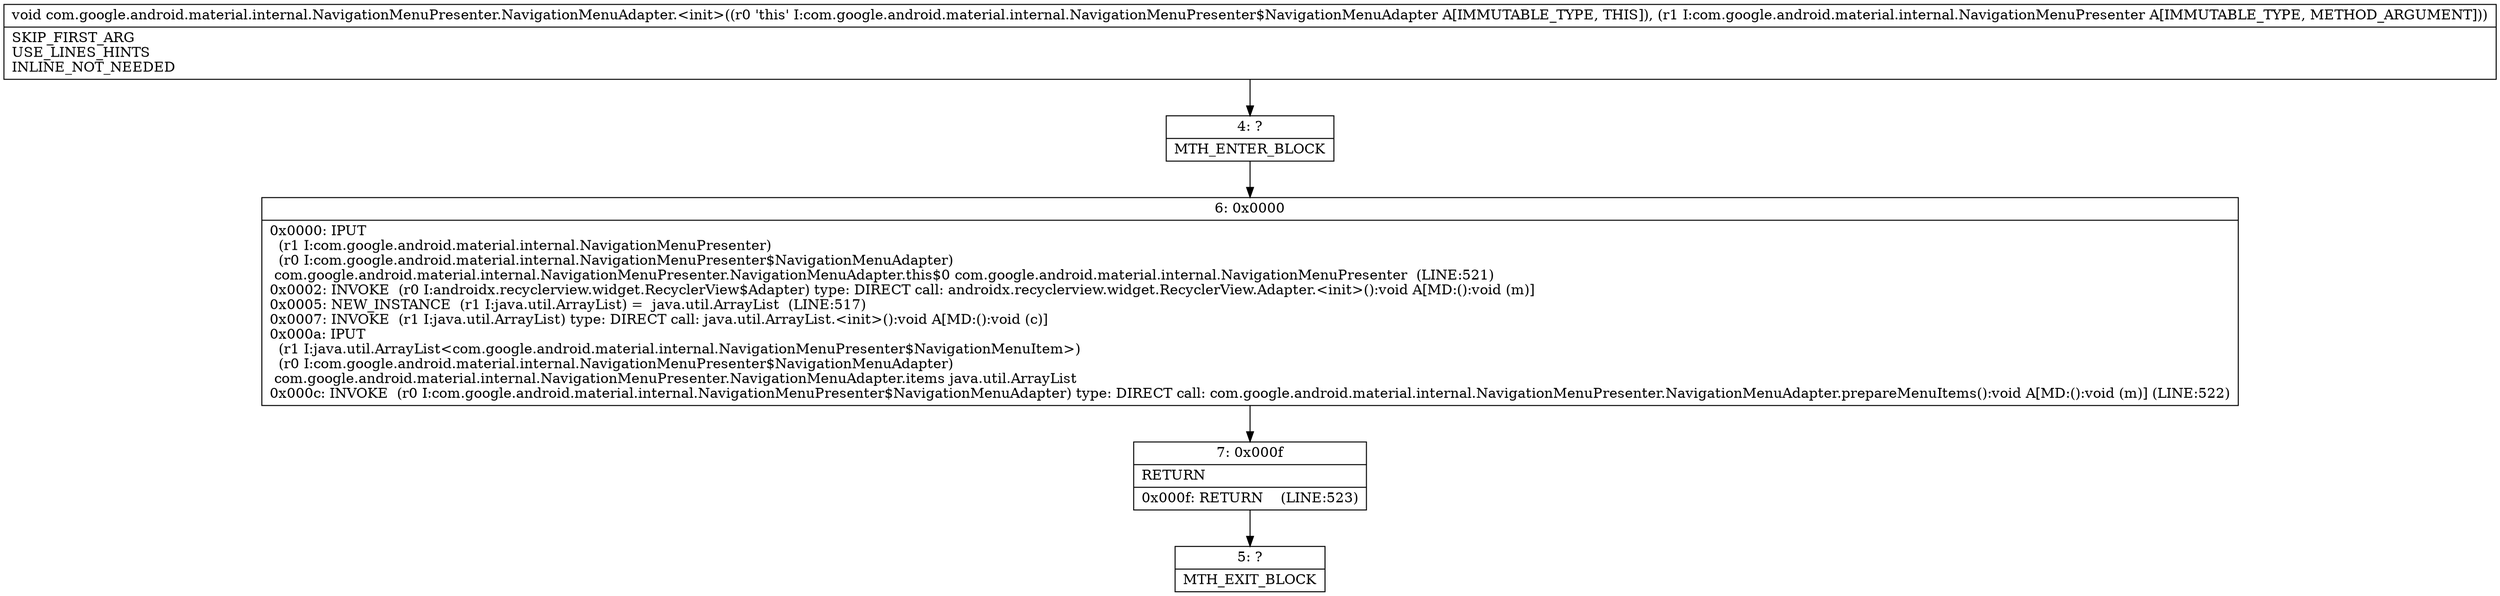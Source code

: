 digraph "CFG forcom.google.android.material.internal.NavigationMenuPresenter.NavigationMenuAdapter.\<init\>(Lcom\/google\/android\/material\/internal\/NavigationMenuPresenter;)V" {
Node_4 [shape=record,label="{4\:\ ?|MTH_ENTER_BLOCK\l}"];
Node_6 [shape=record,label="{6\:\ 0x0000|0x0000: IPUT  \l  (r1 I:com.google.android.material.internal.NavigationMenuPresenter)\l  (r0 I:com.google.android.material.internal.NavigationMenuPresenter$NavigationMenuAdapter)\l com.google.android.material.internal.NavigationMenuPresenter.NavigationMenuAdapter.this$0 com.google.android.material.internal.NavigationMenuPresenter  (LINE:521)\l0x0002: INVOKE  (r0 I:androidx.recyclerview.widget.RecyclerView$Adapter) type: DIRECT call: androidx.recyclerview.widget.RecyclerView.Adapter.\<init\>():void A[MD:():void (m)]\l0x0005: NEW_INSTANCE  (r1 I:java.util.ArrayList) =  java.util.ArrayList  (LINE:517)\l0x0007: INVOKE  (r1 I:java.util.ArrayList) type: DIRECT call: java.util.ArrayList.\<init\>():void A[MD:():void (c)]\l0x000a: IPUT  \l  (r1 I:java.util.ArrayList\<com.google.android.material.internal.NavigationMenuPresenter$NavigationMenuItem\>)\l  (r0 I:com.google.android.material.internal.NavigationMenuPresenter$NavigationMenuAdapter)\l com.google.android.material.internal.NavigationMenuPresenter.NavigationMenuAdapter.items java.util.ArrayList \l0x000c: INVOKE  (r0 I:com.google.android.material.internal.NavigationMenuPresenter$NavigationMenuAdapter) type: DIRECT call: com.google.android.material.internal.NavigationMenuPresenter.NavigationMenuAdapter.prepareMenuItems():void A[MD:():void (m)] (LINE:522)\l}"];
Node_7 [shape=record,label="{7\:\ 0x000f|RETURN\l|0x000f: RETURN    (LINE:523)\l}"];
Node_5 [shape=record,label="{5\:\ ?|MTH_EXIT_BLOCK\l}"];
MethodNode[shape=record,label="{void com.google.android.material.internal.NavigationMenuPresenter.NavigationMenuAdapter.\<init\>((r0 'this' I:com.google.android.material.internal.NavigationMenuPresenter$NavigationMenuAdapter A[IMMUTABLE_TYPE, THIS]), (r1 I:com.google.android.material.internal.NavigationMenuPresenter A[IMMUTABLE_TYPE, METHOD_ARGUMENT]))  | SKIP_FIRST_ARG\lUSE_LINES_HINTS\lINLINE_NOT_NEEDED\l}"];
MethodNode -> Node_4;Node_4 -> Node_6;
Node_6 -> Node_7;
Node_7 -> Node_5;
}

